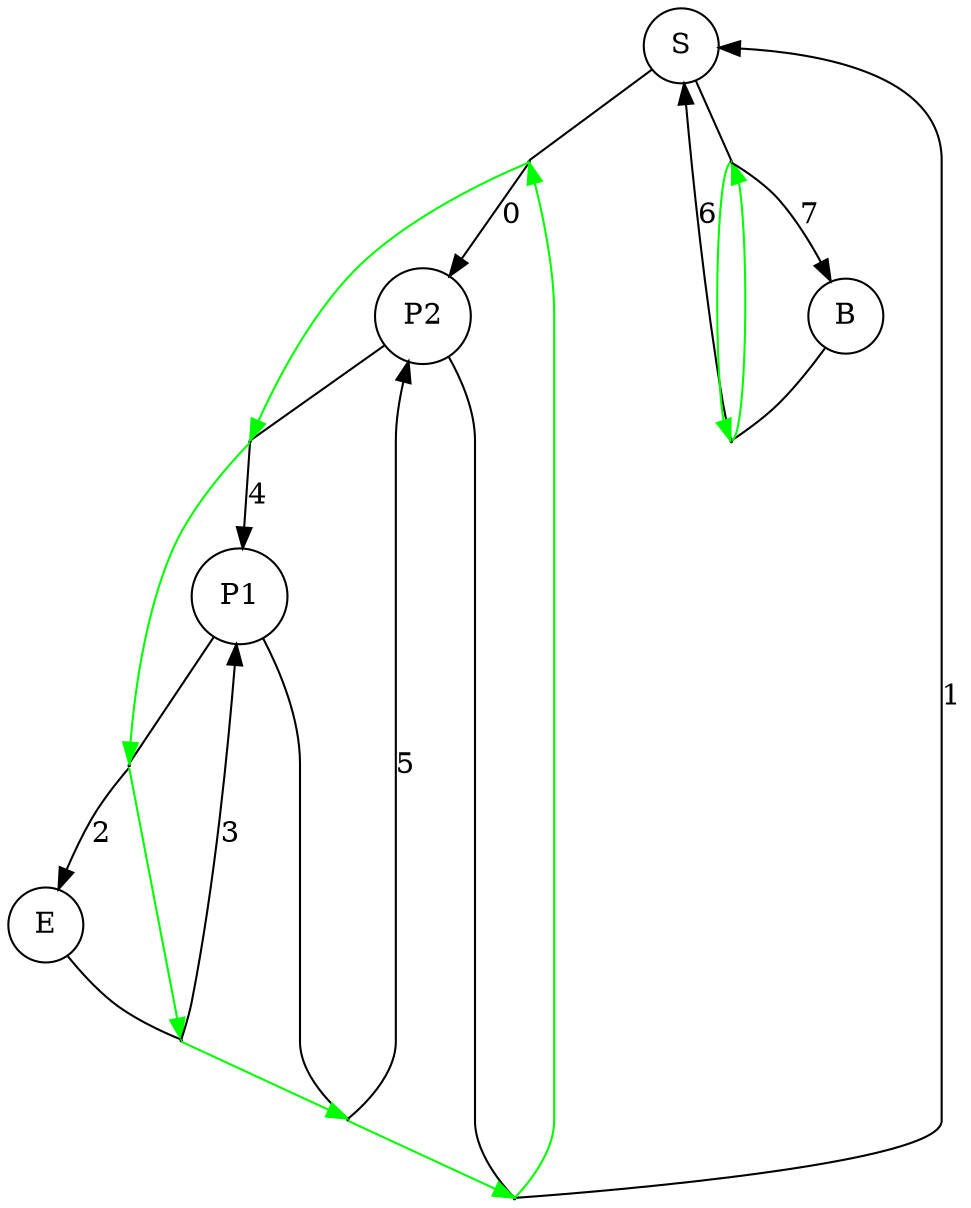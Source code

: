 digraph DCEL {
node [shape = circle]
0 [label="S", pos="0,0!"]
1 [label="E", pos="9,0!"]
2 [label="P1", pos="6,0!"]
3 [label="P2", pos="3,0!"]
4 [label="B", pos="0,3!"]
edge_0 [pos="1.5,0.2!", shape=point, width=0.01, height=0.01]
0 -> edge_0 [arrowhead=none]
edge_0 -> 3 [label="0"]
edge_0 -> edge_4 [color="green"]
edge_1 [pos="1.5,-0.2!", shape=point, width=0.01, height=0.01]
3 -> edge_1 [arrowhead=none]
edge_1 -> 0 [label="1"]
edge_1 -> edge_0 [color="green"]
edge_2 [pos="7.5,0.2!", shape=point, width=0.01, height=0.01]
2 -> edge_2 [arrowhead=none]
edge_2 -> 1 [label="2"]
edge_2 -> edge_3 [color="green"]
edge_3 [pos="7.5,-0.2!", shape=point, width=0.01, height=0.01]
1 -> edge_3 [arrowhead=none]
edge_3 -> 2 [label="3"]
edge_3 -> edge_5 [color="green"]
edge_4 [pos="4.5,0.2!", shape=point, width=0.01, height=0.01]
3 -> edge_4 [arrowhead=none]
edge_4 -> 2 [label="4"]
edge_4 -> edge_2 [color="green"]
edge_5 [pos="4.5,-0.2!", shape=point, width=0.01, height=0.01]
2 -> edge_5 [arrowhead=none]
edge_5 -> 3 [label="5"]
edge_5 -> edge_1 [color="green"]
edge_6 [pos="0.2,1.5!", shape=point, width=0.01, height=0.01]
4 -> edge_6 [arrowhead=none]
edge_6 -> 0 [label="6"]
edge_6 -> edge_7 [color="green"]
edge_7 [pos="-0.2,1.5!", shape=point, width=0.01, height=0.01]
0 -> edge_7 [arrowhead=none]
edge_7 -> 4 [label="7"]
edge_7 -> edge_6 [color="green"]
}
